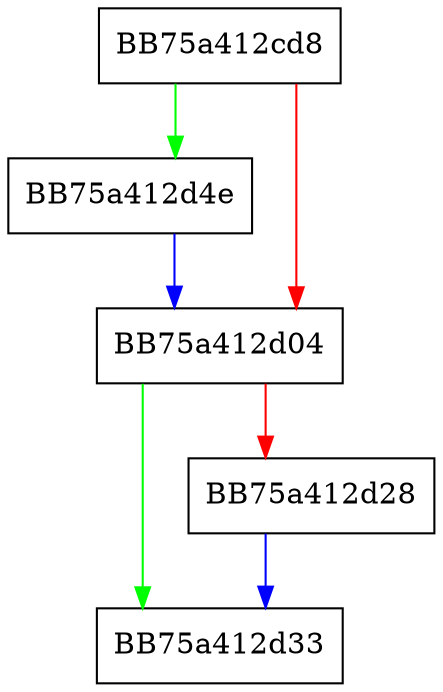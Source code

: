 digraph Read {
  node [shape="box"];
  graph [splines=ortho];
  BB75a412cd8 -> BB75a412d4e [color="green"];
  BB75a412cd8 -> BB75a412d04 [color="red"];
  BB75a412d04 -> BB75a412d33 [color="green"];
  BB75a412d04 -> BB75a412d28 [color="red"];
  BB75a412d28 -> BB75a412d33 [color="blue"];
  BB75a412d4e -> BB75a412d04 [color="blue"];
}
